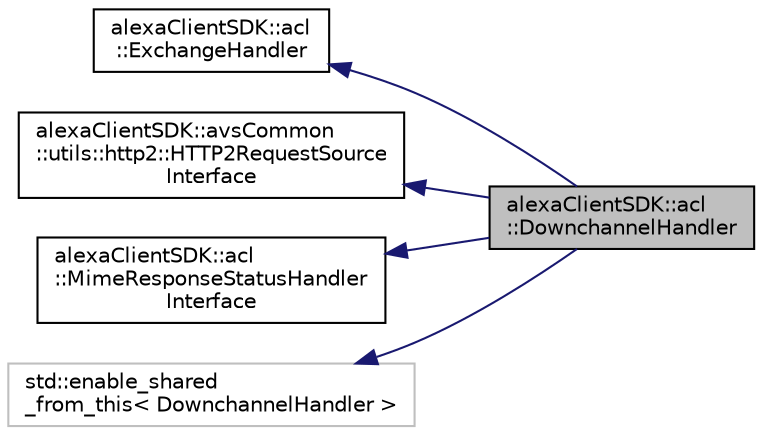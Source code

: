 digraph "alexaClientSDK::acl::DownchannelHandler"
{
  edge [fontname="Helvetica",fontsize="10",labelfontname="Helvetica",labelfontsize="10"];
  node [fontname="Helvetica",fontsize="10",shape=record];
  rankdir="LR";
  Node5 [label="alexaClientSDK::acl\l::DownchannelHandler",height=0.2,width=0.4,color="black", fillcolor="grey75", style="filled", fontcolor="black"];
  Node6 -> Node5 [dir="back",color="midnightblue",fontsize="10",style="solid",fontname="Helvetica"];
  Node6 [label="alexaClientSDK::acl\l::ExchangeHandler",height=0.2,width=0.4,color="black", fillcolor="white", style="filled",URL="$classalexa_client_s_d_k_1_1acl_1_1_exchange_handler.html"];
  Node7 -> Node5 [dir="back",color="midnightblue",fontsize="10",style="solid",fontname="Helvetica"];
  Node7 [label="alexaClientSDK::avsCommon\l::utils::http2::HTTP2RequestSource\lInterface",height=0.2,width=0.4,color="black", fillcolor="white", style="filled",URL="$classalexa_client_s_d_k_1_1avs_common_1_1utils_1_1http2_1_1_h_t_t_p2_request_source_interface.html"];
  Node8 -> Node5 [dir="back",color="midnightblue",fontsize="10",style="solid",fontname="Helvetica"];
  Node8 [label="alexaClientSDK::acl\l::MimeResponseStatusHandler\lInterface",height=0.2,width=0.4,color="black", fillcolor="white", style="filled",URL="$classalexa_client_s_d_k_1_1acl_1_1_mime_response_status_handler_interface.html"];
  Node9 -> Node5 [dir="back",color="midnightblue",fontsize="10",style="solid",fontname="Helvetica"];
  Node9 [label="std::enable_shared\l_from_this\< DownchannelHandler \>",height=0.2,width=0.4,color="grey75", fillcolor="white", style="filled"];
}
